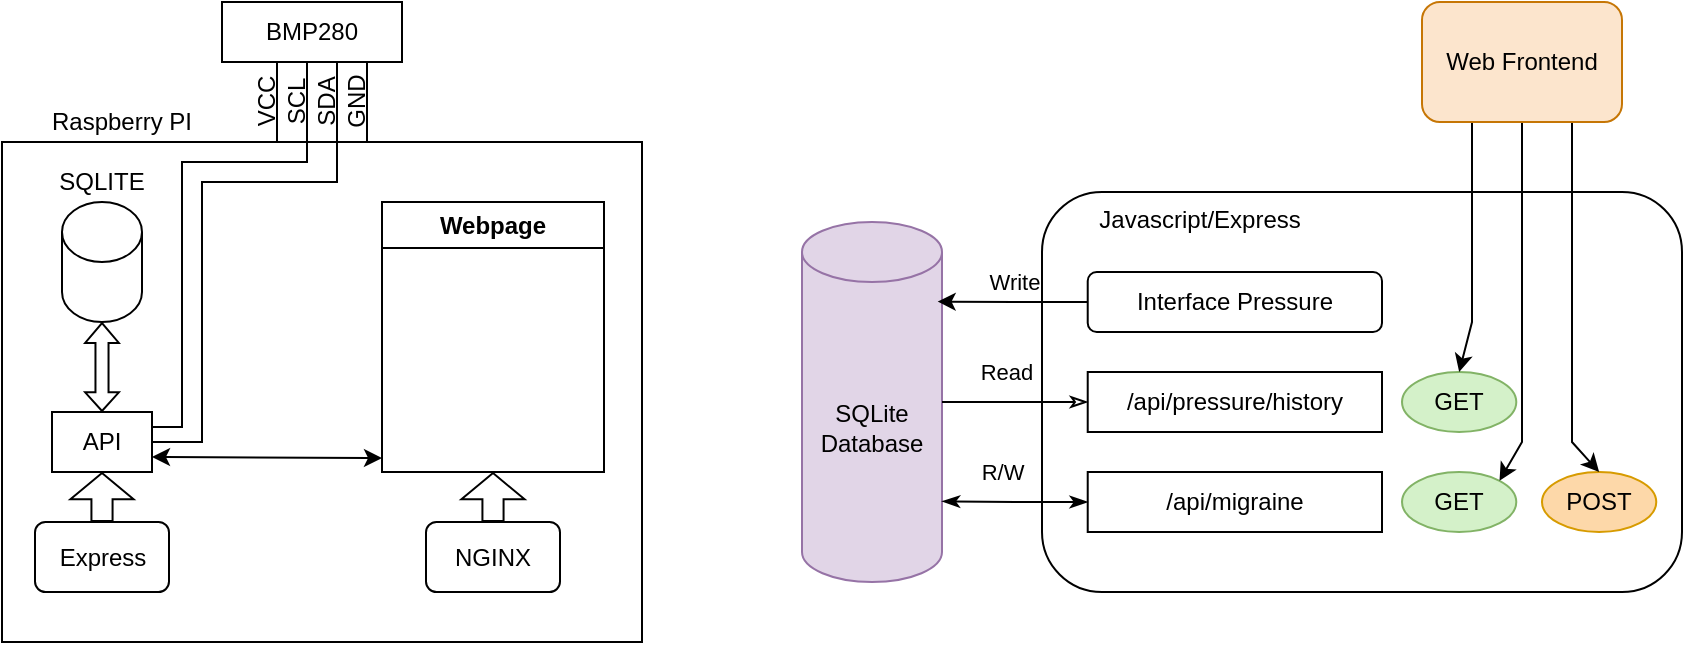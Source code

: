 <mxfile version="27.0.9">
  <diagram name="Page-1" id="ULSIfmY4-zn541Vn9oWR">
    <mxGraphModel dx="928" dy="641" grid="1" gridSize="10" guides="1" tooltips="1" connect="1" arrows="1" fold="1" page="1" pageScale="1" pageWidth="1169" pageHeight="827" math="0" shadow="0">
      <root>
        <mxCell id="0" />
        <mxCell id="1" parent="0" />
        <mxCell id="v7PXUwhrs-9iew_EjGGd-1" value="" style="rounded=0;whiteSpace=wrap;html=1;" parent="1" vertex="1">
          <mxGeometry x="100" y="250" width="320" height="250" as="geometry" />
        </mxCell>
        <mxCell id="v7PXUwhrs-9iew_EjGGd-2" value="BMP280" style="rounded=0;whiteSpace=wrap;html=1;" parent="1" vertex="1">
          <mxGeometry x="210" y="180" width="90" height="30" as="geometry" />
        </mxCell>
        <mxCell id="v7PXUwhrs-9iew_EjGGd-3" value="Raspberry PI" style="text;html=1;align=center;verticalAlign=middle;whiteSpace=wrap;rounded=0;" parent="1" vertex="1">
          <mxGeometry x="110" y="230" width="100" height="20" as="geometry" />
        </mxCell>
        <mxCell id="v7PXUwhrs-9iew_EjGGd-5" value="" style="endArrow=none;html=1;rounded=0;" parent="1" edge="1">
          <mxGeometry width="50" height="50" relative="1" as="geometry">
            <mxPoint x="252.5" y="250" as="sourcePoint" />
            <mxPoint x="252.5" y="210" as="targetPoint" />
          </mxGeometry>
        </mxCell>
        <mxCell id="v7PXUwhrs-9iew_EjGGd-8" value="SCL" style="text;html=1;align=center;verticalAlign=middle;whiteSpace=wrap;rounded=0;rotation=-90;" parent="1" vertex="1">
          <mxGeometry x="227.5" y="225" width="40" height="10" as="geometry" />
        </mxCell>
        <mxCell id="v7PXUwhrs-9iew_EjGGd-9" value="" style="endArrow=none;html=1;rounded=0;" parent="1" edge="1">
          <mxGeometry width="50" height="50" relative="1" as="geometry">
            <mxPoint x="267.5" y="250" as="sourcePoint" />
            <mxPoint x="267.5" y="210" as="targetPoint" />
          </mxGeometry>
        </mxCell>
        <mxCell id="v7PXUwhrs-9iew_EjGGd-10" value="SDA" style="text;html=1;align=center;verticalAlign=middle;whiteSpace=wrap;rounded=0;rotation=-90;" parent="1" vertex="1">
          <mxGeometry x="242.5" y="225" width="40" height="10" as="geometry" />
        </mxCell>
        <mxCell id="v7PXUwhrs-9iew_EjGGd-11" value="" style="endArrow=none;html=1;rounded=0;" parent="1" edge="1">
          <mxGeometry width="50" height="50" relative="1" as="geometry">
            <mxPoint x="237.5" y="250" as="sourcePoint" />
            <mxPoint x="237.5" y="210" as="targetPoint" />
          </mxGeometry>
        </mxCell>
        <mxCell id="v7PXUwhrs-9iew_EjGGd-12" value="VCC" style="text;html=1;align=center;verticalAlign=middle;whiteSpace=wrap;rounded=0;rotation=-90;" parent="1" vertex="1">
          <mxGeometry x="212.5" y="225" width="40" height="10" as="geometry" />
        </mxCell>
        <mxCell id="v7PXUwhrs-9iew_EjGGd-13" value="" style="endArrow=none;html=1;rounded=0;" parent="1" edge="1">
          <mxGeometry width="50" height="50" relative="1" as="geometry">
            <mxPoint x="282.5" y="250" as="sourcePoint" />
            <mxPoint x="282.5" y="210" as="targetPoint" />
          </mxGeometry>
        </mxCell>
        <mxCell id="v7PXUwhrs-9iew_EjGGd-14" value="GND" style="text;html=1;align=center;verticalAlign=middle;whiteSpace=wrap;rounded=0;rotation=-90;" parent="1" vertex="1">
          <mxGeometry x="257.5" y="225" width="40" height="10" as="geometry" />
        </mxCell>
        <mxCell id="v7PXUwhrs-9iew_EjGGd-15" value="" style="shape=cylinder3;whiteSpace=wrap;html=1;boundedLbl=1;backgroundOutline=1;size=15;" parent="1" vertex="1">
          <mxGeometry x="130" y="280" width="40" height="60" as="geometry" />
        </mxCell>
        <mxCell id="v7PXUwhrs-9iew_EjGGd-16" value="SQLITE" style="text;html=1;align=center;verticalAlign=middle;whiteSpace=wrap;rounded=0;" parent="1" vertex="1">
          <mxGeometry x="120" y="260" width="60" height="20" as="geometry" />
        </mxCell>
        <mxCell id="v7PXUwhrs-9iew_EjGGd-23" style="edgeStyle=orthogonalEdgeStyle;rounded=0;orthogonalLoop=1;jettySize=auto;html=1;exitX=1;exitY=0.25;exitDx=0;exitDy=0;entryX=0;entryY=1;entryDx=0;entryDy=0;endArrow=none;endFill=0;" parent="1" source="v7PXUwhrs-9iew_EjGGd-17" target="v7PXUwhrs-9iew_EjGGd-8" edge="1">
          <mxGeometry relative="1" as="geometry">
            <Array as="points">
              <mxPoint x="190" y="393" />
              <mxPoint x="190" y="260" />
              <mxPoint x="253" y="260" />
            </Array>
          </mxGeometry>
        </mxCell>
        <mxCell id="v7PXUwhrs-9iew_EjGGd-26" style="edgeStyle=orthogonalEdgeStyle;rounded=0;orthogonalLoop=1;jettySize=auto;html=1;exitX=1;exitY=0.5;exitDx=0;exitDy=0;entryX=0;entryY=1;entryDx=0;entryDy=0;endArrow=none;endFill=0;" parent="1" source="v7PXUwhrs-9iew_EjGGd-17" target="v7PXUwhrs-9iew_EjGGd-10" edge="1">
          <mxGeometry relative="1" as="geometry">
            <Array as="points">
              <mxPoint x="200" y="400" />
              <mxPoint x="200" y="270" />
              <mxPoint x="268" y="270" />
            </Array>
          </mxGeometry>
        </mxCell>
        <mxCell id="v7PXUwhrs-9iew_EjGGd-17" value="API" style="rounded=0;whiteSpace=wrap;html=1;" parent="1" vertex="1">
          <mxGeometry x="125" y="385" width="50" height="30" as="geometry" />
        </mxCell>
        <mxCell id="v7PXUwhrs-9iew_EjGGd-18" value="" style="shape=flexArrow;endArrow=classic;startArrow=classic;html=1;rounded=0;endSize=2.995;strokeWidth=1;entryX=0.5;entryY=1;entryDx=0;entryDy=0;entryPerimeter=0;exitX=0.5;exitY=0;exitDx=0;exitDy=0;width=6.526;startSize=2.772;startWidth=9.331;endWidth=9.331;" parent="1" source="v7PXUwhrs-9iew_EjGGd-17" target="v7PXUwhrs-9iew_EjGGd-15" edge="1">
          <mxGeometry width="100" height="100" relative="1" as="geometry">
            <mxPoint x="60" y="450" as="sourcePoint" />
            <mxPoint x="160" y="350" as="targetPoint" />
          </mxGeometry>
        </mxCell>
        <mxCell id="v7PXUwhrs-9iew_EjGGd-20" value="Webpage" style="swimlane;whiteSpace=wrap;html=1;" parent="1" vertex="1">
          <mxGeometry x="290" y="280" width="111" height="135" as="geometry" />
        </mxCell>
        <mxCell id="v7PXUwhrs-9iew_EjGGd-28" value="" style="endArrow=classic;startArrow=classic;html=1;rounded=0;exitX=1;exitY=0.75;exitDx=0;exitDy=0;" parent="1" source="v7PXUwhrs-9iew_EjGGd-17" edge="1">
          <mxGeometry width="50" height="50" relative="1" as="geometry">
            <mxPoint x="300" y="390" as="sourcePoint" />
            <mxPoint x="290" y="408" as="targetPoint" />
          </mxGeometry>
        </mxCell>
        <mxCell id="a1DDXn8paHnPz2f7sp2P-1" value="Express" style="rounded=1;whiteSpace=wrap;html=1;" vertex="1" parent="1">
          <mxGeometry x="116.5" y="440" width="67" height="35" as="geometry" />
        </mxCell>
        <mxCell id="a1DDXn8paHnPz2f7sp2P-2" value="NGINX" style="rounded=1;whiteSpace=wrap;html=1;" vertex="1" parent="1">
          <mxGeometry x="312" y="440" width="67" height="35" as="geometry" />
        </mxCell>
        <mxCell id="a1DDXn8paHnPz2f7sp2P-3" value="&lt;span style=&quot;white-space: pre;&quot;&gt;&#x9;&lt;/span&gt;Javascript/Express" style="rounded=1;whiteSpace=wrap;html=1;align=left;verticalAlign=top;" vertex="1" parent="1">
          <mxGeometry x="620" y="275" width="320" height="200" as="geometry" />
        </mxCell>
        <mxCell id="a1DDXn8paHnPz2f7sp2P-5" value="GET" style="ellipse;whiteSpace=wrap;html=1;fillColor=#d4f1c9;strokeColor=#82b366;" vertex="1" parent="a1DDXn8paHnPz2f7sp2P-3">
          <mxGeometry x="180.004" y="90" width="57.143" height="30" as="geometry" />
        </mxCell>
        <mxCell id="a1DDXn8paHnPz2f7sp2P-7" value="GET" style="ellipse;whiteSpace=wrap;html=1;fillColor=#d4f1c9;strokeColor=#82b366;" vertex="1" parent="a1DDXn8paHnPz2f7sp2P-3">
          <mxGeometry x="180.004" y="140" width="57.143" height="30" as="geometry" />
        </mxCell>
        <mxCell id="a1DDXn8paHnPz2f7sp2P-8" value="POST" style="ellipse;whiteSpace=wrap;html=1;fillColor=#fdd8a9;strokeColor=#d79b00;" vertex="1" parent="a1DDXn8paHnPz2f7sp2P-3">
          <mxGeometry x="249.996" y="140" width="57.143" height="30" as="geometry" />
        </mxCell>
        <mxCell id="a1DDXn8paHnPz2f7sp2P-15" value="Interface Pressure" style="rounded=1;whiteSpace=wrap;html=1;" vertex="1" parent="a1DDXn8paHnPz2f7sp2P-3">
          <mxGeometry x="22.86" y="40" width="147.14" height="30" as="geometry" />
        </mxCell>
        <mxCell id="a1DDXn8paHnPz2f7sp2P-4" value="/api/pressure/history" style="rounded=0;whiteSpace=wrap;html=1;" vertex="1" parent="a1DDXn8paHnPz2f7sp2P-3">
          <mxGeometry x="22.86" y="90" width="147.14" height="30" as="geometry" />
        </mxCell>
        <mxCell id="a1DDXn8paHnPz2f7sp2P-6" value="/api/migraine" style="rounded=0;whiteSpace=wrap;html=1;" vertex="1" parent="a1DDXn8paHnPz2f7sp2P-3">
          <mxGeometry x="22.86" y="140" width="147.14" height="30" as="geometry" />
        </mxCell>
        <mxCell id="a1DDXn8paHnPz2f7sp2P-9" value="SQLite Database" style="shape=cylinder3;whiteSpace=wrap;html=1;boundedLbl=1;backgroundOutline=1;size=15;fillColor=#e1d5e7;strokeColor=#9673a6;" vertex="1" parent="1">
          <mxGeometry x="500" y="290" width="70" height="180" as="geometry" />
        </mxCell>
        <mxCell id="a1DDXn8paHnPz2f7sp2P-16" style="rounded=0;orthogonalLoop=1;jettySize=auto;html=1;exitX=0.25;exitY=1;exitDx=0;exitDy=0;entryX=0.5;entryY=0;entryDx=0;entryDy=0;" edge="1" parent="1" source="a1DDXn8paHnPz2f7sp2P-11" target="a1DDXn8paHnPz2f7sp2P-5">
          <mxGeometry relative="1" as="geometry">
            <Array as="points">
              <mxPoint x="835" y="340" />
            </Array>
          </mxGeometry>
        </mxCell>
        <mxCell id="a1DDXn8paHnPz2f7sp2P-17" style="rounded=0;orthogonalLoop=1;jettySize=auto;html=1;exitX=0.5;exitY=1;exitDx=0;exitDy=0;entryX=1;entryY=0;entryDx=0;entryDy=0;" edge="1" parent="1" source="a1DDXn8paHnPz2f7sp2P-11" target="a1DDXn8paHnPz2f7sp2P-7">
          <mxGeometry relative="1" as="geometry">
            <Array as="points">
              <mxPoint x="860" y="400" />
            </Array>
          </mxGeometry>
        </mxCell>
        <mxCell id="a1DDXn8paHnPz2f7sp2P-18" style="rounded=0;orthogonalLoop=1;jettySize=auto;html=1;exitX=0.75;exitY=1;exitDx=0;exitDy=0;entryX=0.5;entryY=0;entryDx=0;entryDy=0;" edge="1" parent="1" source="a1DDXn8paHnPz2f7sp2P-11" target="a1DDXn8paHnPz2f7sp2P-8">
          <mxGeometry relative="1" as="geometry">
            <Array as="points">
              <mxPoint x="885" y="400" />
            </Array>
          </mxGeometry>
        </mxCell>
        <mxCell id="a1DDXn8paHnPz2f7sp2P-11" value="Web Frontend" style="rounded=1;whiteSpace=wrap;html=1;fillColor=#fce5cd;strokeColor=#c67605;" vertex="1" parent="1">
          <mxGeometry x="810" y="180" width="100" height="60" as="geometry" />
        </mxCell>
        <mxCell id="a1DDXn8paHnPz2f7sp2P-19" style="edgeStyle=orthogonalEdgeStyle;rounded=0;orthogonalLoop=1;jettySize=auto;html=1;exitX=0;exitY=0.5;exitDx=0;exitDy=0;entryX=0.969;entryY=0.221;entryDx=0;entryDy=0;entryPerimeter=0;" edge="1" parent="1" source="a1DDXn8paHnPz2f7sp2P-15" target="a1DDXn8paHnPz2f7sp2P-9">
          <mxGeometry relative="1" as="geometry" />
        </mxCell>
        <mxCell id="a1DDXn8paHnPz2f7sp2P-22" value="Write" style="edgeLabel;html=1;align=center;verticalAlign=middle;resizable=0;points=[];" vertex="1" connectable="0" parent="a1DDXn8paHnPz2f7sp2P-19">
          <mxGeometry x="0.002" y="1" relative="1" as="geometry">
            <mxPoint y="-11" as="offset" />
          </mxGeometry>
        </mxCell>
        <mxCell id="a1DDXn8paHnPz2f7sp2P-20" style="edgeStyle=orthogonalEdgeStyle;rounded=0;orthogonalLoop=1;jettySize=auto;html=1;exitX=0;exitY=0.5;exitDx=0;exitDy=0;entryX=1;entryY=0.5;entryDx=0;entryDy=0;entryPerimeter=0;endArrow=none;endFill=1;startArrow=classicThin;startFill=0;" edge="1" parent="1" source="a1DDXn8paHnPz2f7sp2P-4" target="a1DDXn8paHnPz2f7sp2P-9">
          <mxGeometry relative="1" as="geometry" />
        </mxCell>
        <mxCell id="a1DDXn8paHnPz2f7sp2P-24" value="Read" style="edgeLabel;html=1;align=center;verticalAlign=middle;resizable=0;points=[];" vertex="1" connectable="0" parent="a1DDXn8paHnPz2f7sp2P-20">
          <mxGeometry x="0.136" y="3" relative="1" as="geometry">
            <mxPoint y="-18" as="offset" />
          </mxGeometry>
        </mxCell>
        <mxCell id="a1DDXn8paHnPz2f7sp2P-21" style="edgeStyle=orthogonalEdgeStyle;rounded=0;orthogonalLoop=1;jettySize=auto;html=1;exitX=0;exitY=0.5;exitDx=0;exitDy=0;entryX=1;entryY=0.776;entryDx=0;entryDy=0;entryPerimeter=0;startArrow=classicThin;startFill=1;endArrow=classicThin;endFill=1;" edge="1" parent="1" source="a1DDXn8paHnPz2f7sp2P-6" target="a1DDXn8paHnPz2f7sp2P-9">
          <mxGeometry relative="1" as="geometry" />
        </mxCell>
        <mxCell id="a1DDXn8paHnPz2f7sp2P-25" value="R/W" style="edgeLabel;html=1;align=center;verticalAlign=middle;resizable=0;points=[];" vertex="1" connectable="0" parent="a1DDXn8paHnPz2f7sp2P-21">
          <mxGeometry x="0.193" y="5" relative="1" as="geometry">
            <mxPoint y="-20" as="offset" />
          </mxGeometry>
        </mxCell>
        <mxCell id="a1DDXn8paHnPz2f7sp2P-26" value="" style="shape=flexArrow;endArrow=classic;html=1;rounded=0;entryX=0.5;entryY=1;entryDx=0;entryDy=0;exitX=0.5;exitY=0;exitDx=0;exitDy=0;width=10.566;endSize=4.055;" edge="1" parent="1" source="a1DDXn8paHnPz2f7sp2P-1" target="v7PXUwhrs-9iew_EjGGd-17">
          <mxGeometry width="50" height="50" relative="1" as="geometry">
            <mxPoint x="160" y="560" as="sourcePoint" />
            <mxPoint x="210" y="510" as="targetPoint" />
          </mxGeometry>
        </mxCell>
        <mxCell id="a1DDXn8paHnPz2f7sp2P-27" value="" style="shape=flexArrow;endArrow=classic;html=1;rounded=0;exitX=0.5;exitY=0;exitDx=0;exitDy=0;width=10.566;endSize=4.055;entryX=0.5;entryY=1;entryDx=0;entryDy=0;" edge="1" parent="1" source="a1DDXn8paHnPz2f7sp2P-2" target="v7PXUwhrs-9iew_EjGGd-20">
          <mxGeometry width="50" height="50" relative="1" as="geometry">
            <mxPoint x="312" y="455" as="sourcePoint" />
            <mxPoint x="350" y="420" as="targetPoint" />
          </mxGeometry>
        </mxCell>
      </root>
    </mxGraphModel>
  </diagram>
</mxfile>
